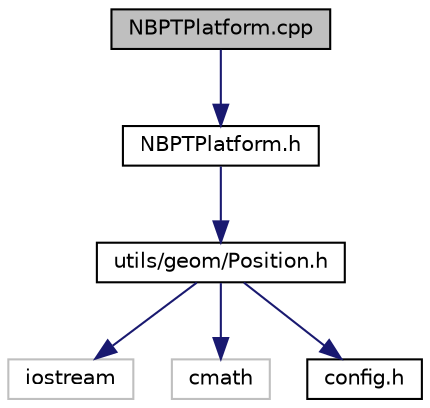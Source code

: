 digraph "NBPTPlatform.cpp"
{
  edge [fontname="Helvetica",fontsize="10",labelfontname="Helvetica",labelfontsize="10"];
  node [fontname="Helvetica",fontsize="10",shape=record];
  Node0 [label="NBPTPlatform.cpp",height=0.2,width=0.4,color="black", fillcolor="grey75", style="filled", fontcolor="black"];
  Node0 -> Node1 [color="midnightblue",fontsize="10",style="solid",fontname="Helvetica"];
  Node1 [label="NBPTPlatform.h",height=0.2,width=0.4,color="black", fillcolor="white", style="filled",URL="$d4/d07/_n_b_p_t_platform_8h.html"];
  Node1 -> Node2 [color="midnightblue",fontsize="10",style="solid",fontname="Helvetica"];
  Node2 [label="utils/geom/Position.h",height=0.2,width=0.4,color="black", fillcolor="white", style="filled",URL="$d4/d51/_position_8h.html"];
  Node2 -> Node3 [color="midnightblue",fontsize="10",style="solid",fontname="Helvetica"];
  Node3 [label="iostream",height=0.2,width=0.4,color="grey75", fillcolor="white", style="filled"];
  Node2 -> Node4 [color="midnightblue",fontsize="10",style="solid",fontname="Helvetica"];
  Node4 [label="cmath",height=0.2,width=0.4,color="grey75", fillcolor="white", style="filled"];
  Node2 -> Node5 [color="midnightblue",fontsize="10",style="solid",fontname="Helvetica"];
  Node5 [label="config.h",height=0.2,width=0.4,color="black", fillcolor="white", style="filled",URL="$db/d16/config_8h.html"];
}
